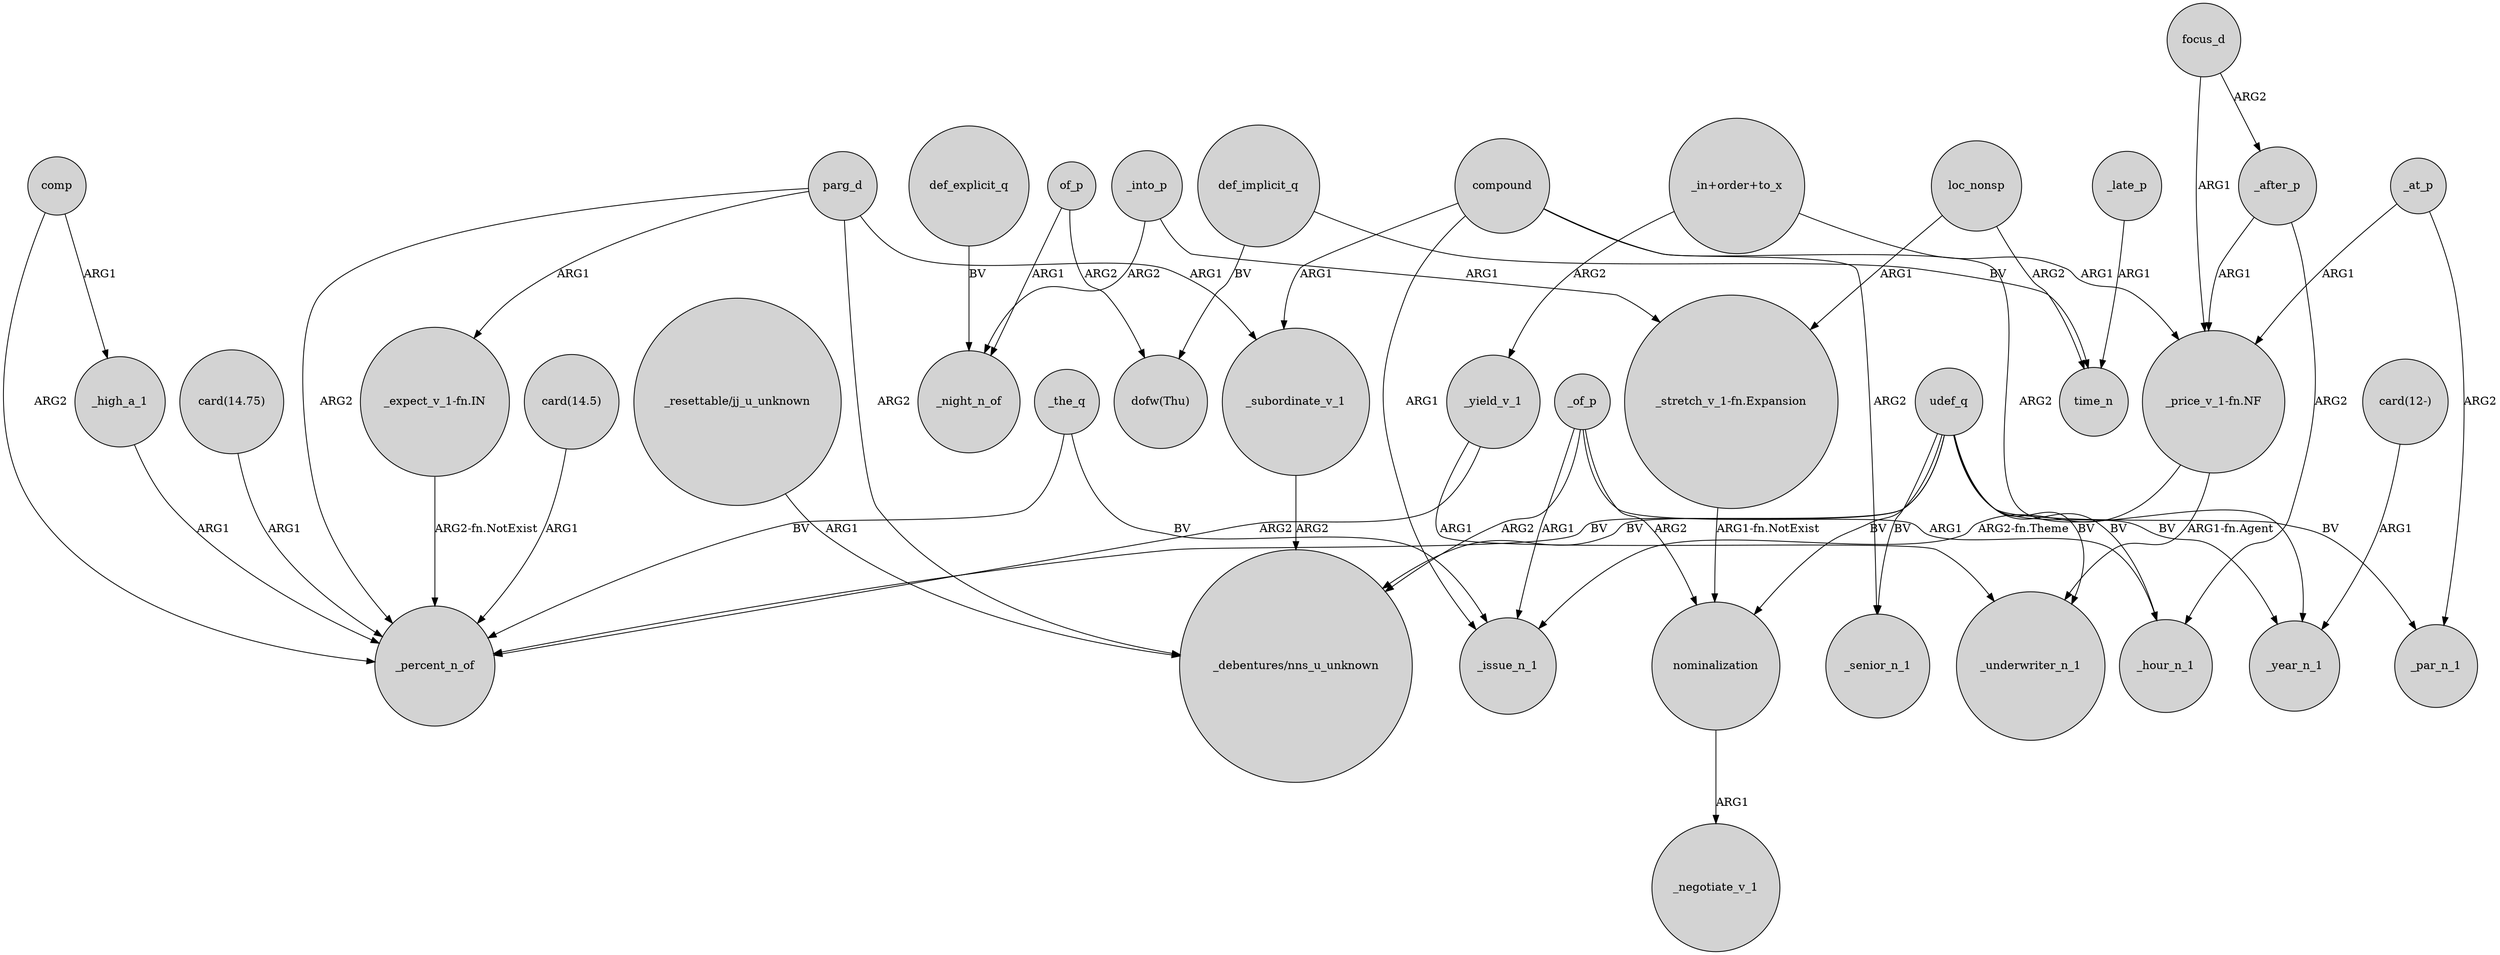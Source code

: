 digraph {
	node [shape=circle style=filled]
	of_p -> _night_n_of [label=ARG1]
	_late_p -> time_n [label=ARG1]
	_into_p -> _night_n_of [label=ARG2]
	_high_a_1 -> _percent_n_of [label=ARG1]
	udef_q -> _par_n_1 [label=BV]
	_of_p -> "_debentures/nns_u_unknown" [label=ARG2]
	focus_d -> _after_p [label=ARG2]
	_after_p -> "_price_v_1-fn.NF" [label=ARG1]
	_into_p -> "_stretch_v_1-fn.Expansion" [label=ARG1]
	_at_p -> _par_n_1 [label=ARG2]
	"_stretch_v_1-fn.Expansion" -> nominalization [label="ARG1-fn.NotExist"]
	comp -> _percent_n_of [label=ARG2]
	"_price_v_1-fn.NF" -> _issue_n_1 [label="ARG2-fn.Theme"]
	"card(14.5)" -> _percent_n_of [label=ARG1]
	udef_q -> _hour_n_1 [label=BV]
	"_expect_v_1-fn.IN" -> _percent_n_of [label="ARG2-fn.NotExist"]
	"card(14.75)" -> _percent_n_of [label=ARG1]
	parg_d -> "_debentures/nns_u_unknown" [label=ARG2]
	comp -> _high_a_1 [label=ARG1]
	_the_q -> _issue_n_1 [label=BV]
	_the_q -> _percent_n_of [label=BV]
	loc_nonsp -> time_n [label=ARG2]
	_at_p -> "_price_v_1-fn.NF" [label=ARG1]
	parg_d -> _percent_n_of [label=ARG2]
	"card(12-)" -> _year_n_1 [label=ARG1]
	udef_q -> _senior_n_1 [label=BV]
	_of_p -> _issue_n_1 [label=ARG1]
	"_in+order+to_x" -> "_price_v_1-fn.NF" [label=ARG1]
	"_price_v_1-fn.NF" -> _underwriter_n_1 [label="ARG1-fn.Agent"]
	def_implicit_q -> "dofw(Thu)" [label=BV]
	_after_p -> _hour_n_1 [label=ARG2]
	udef_q -> _underwriter_n_1 [label=BV]
	"_in+order+to_x" -> _yield_v_1 [label=ARG2]
	_of_p -> nominalization [label=ARG2]
	compound -> _subordinate_v_1 [label=ARG1]
	parg_d -> _subordinate_v_1 [label=ARG1]
	udef_q -> "_debentures/nns_u_unknown" [label=BV]
	compound -> _senior_n_1 [label=ARG2]
	parg_d -> "_expect_v_1-fn.IN" [label=ARG1]
	nominalization -> _negotiate_v_1 [label=ARG1]
	udef_q -> nominalization [label=BV]
	compound -> _issue_n_1 [label=ARG1]
	loc_nonsp -> "_stretch_v_1-fn.Expansion" [label=ARG1]
	of_p -> "dofw(Thu)" [label=ARG2]
	_yield_v_1 -> _percent_n_of [label=ARG2]
	udef_q -> _year_n_1 [label=BV]
	"_resettable/jj_u_unknown" -> "_debentures/nns_u_unknown" [label=ARG1]
	_yield_v_1 -> _underwriter_n_1 [label=ARG1]
	udef_q -> _percent_n_of [label=BV]
	focus_d -> "_price_v_1-fn.NF" [label=ARG1]
	_of_p -> _hour_n_1 [label=ARG1]
	def_explicit_q -> _night_n_of [label=BV]
	compound -> _year_n_1 [label=ARG2]
	def_implicit_q -> time_n [label=BV]
	_subordinate_v_1 -> "_debentures/nns_u_unknown" [label=ARG2]
}
